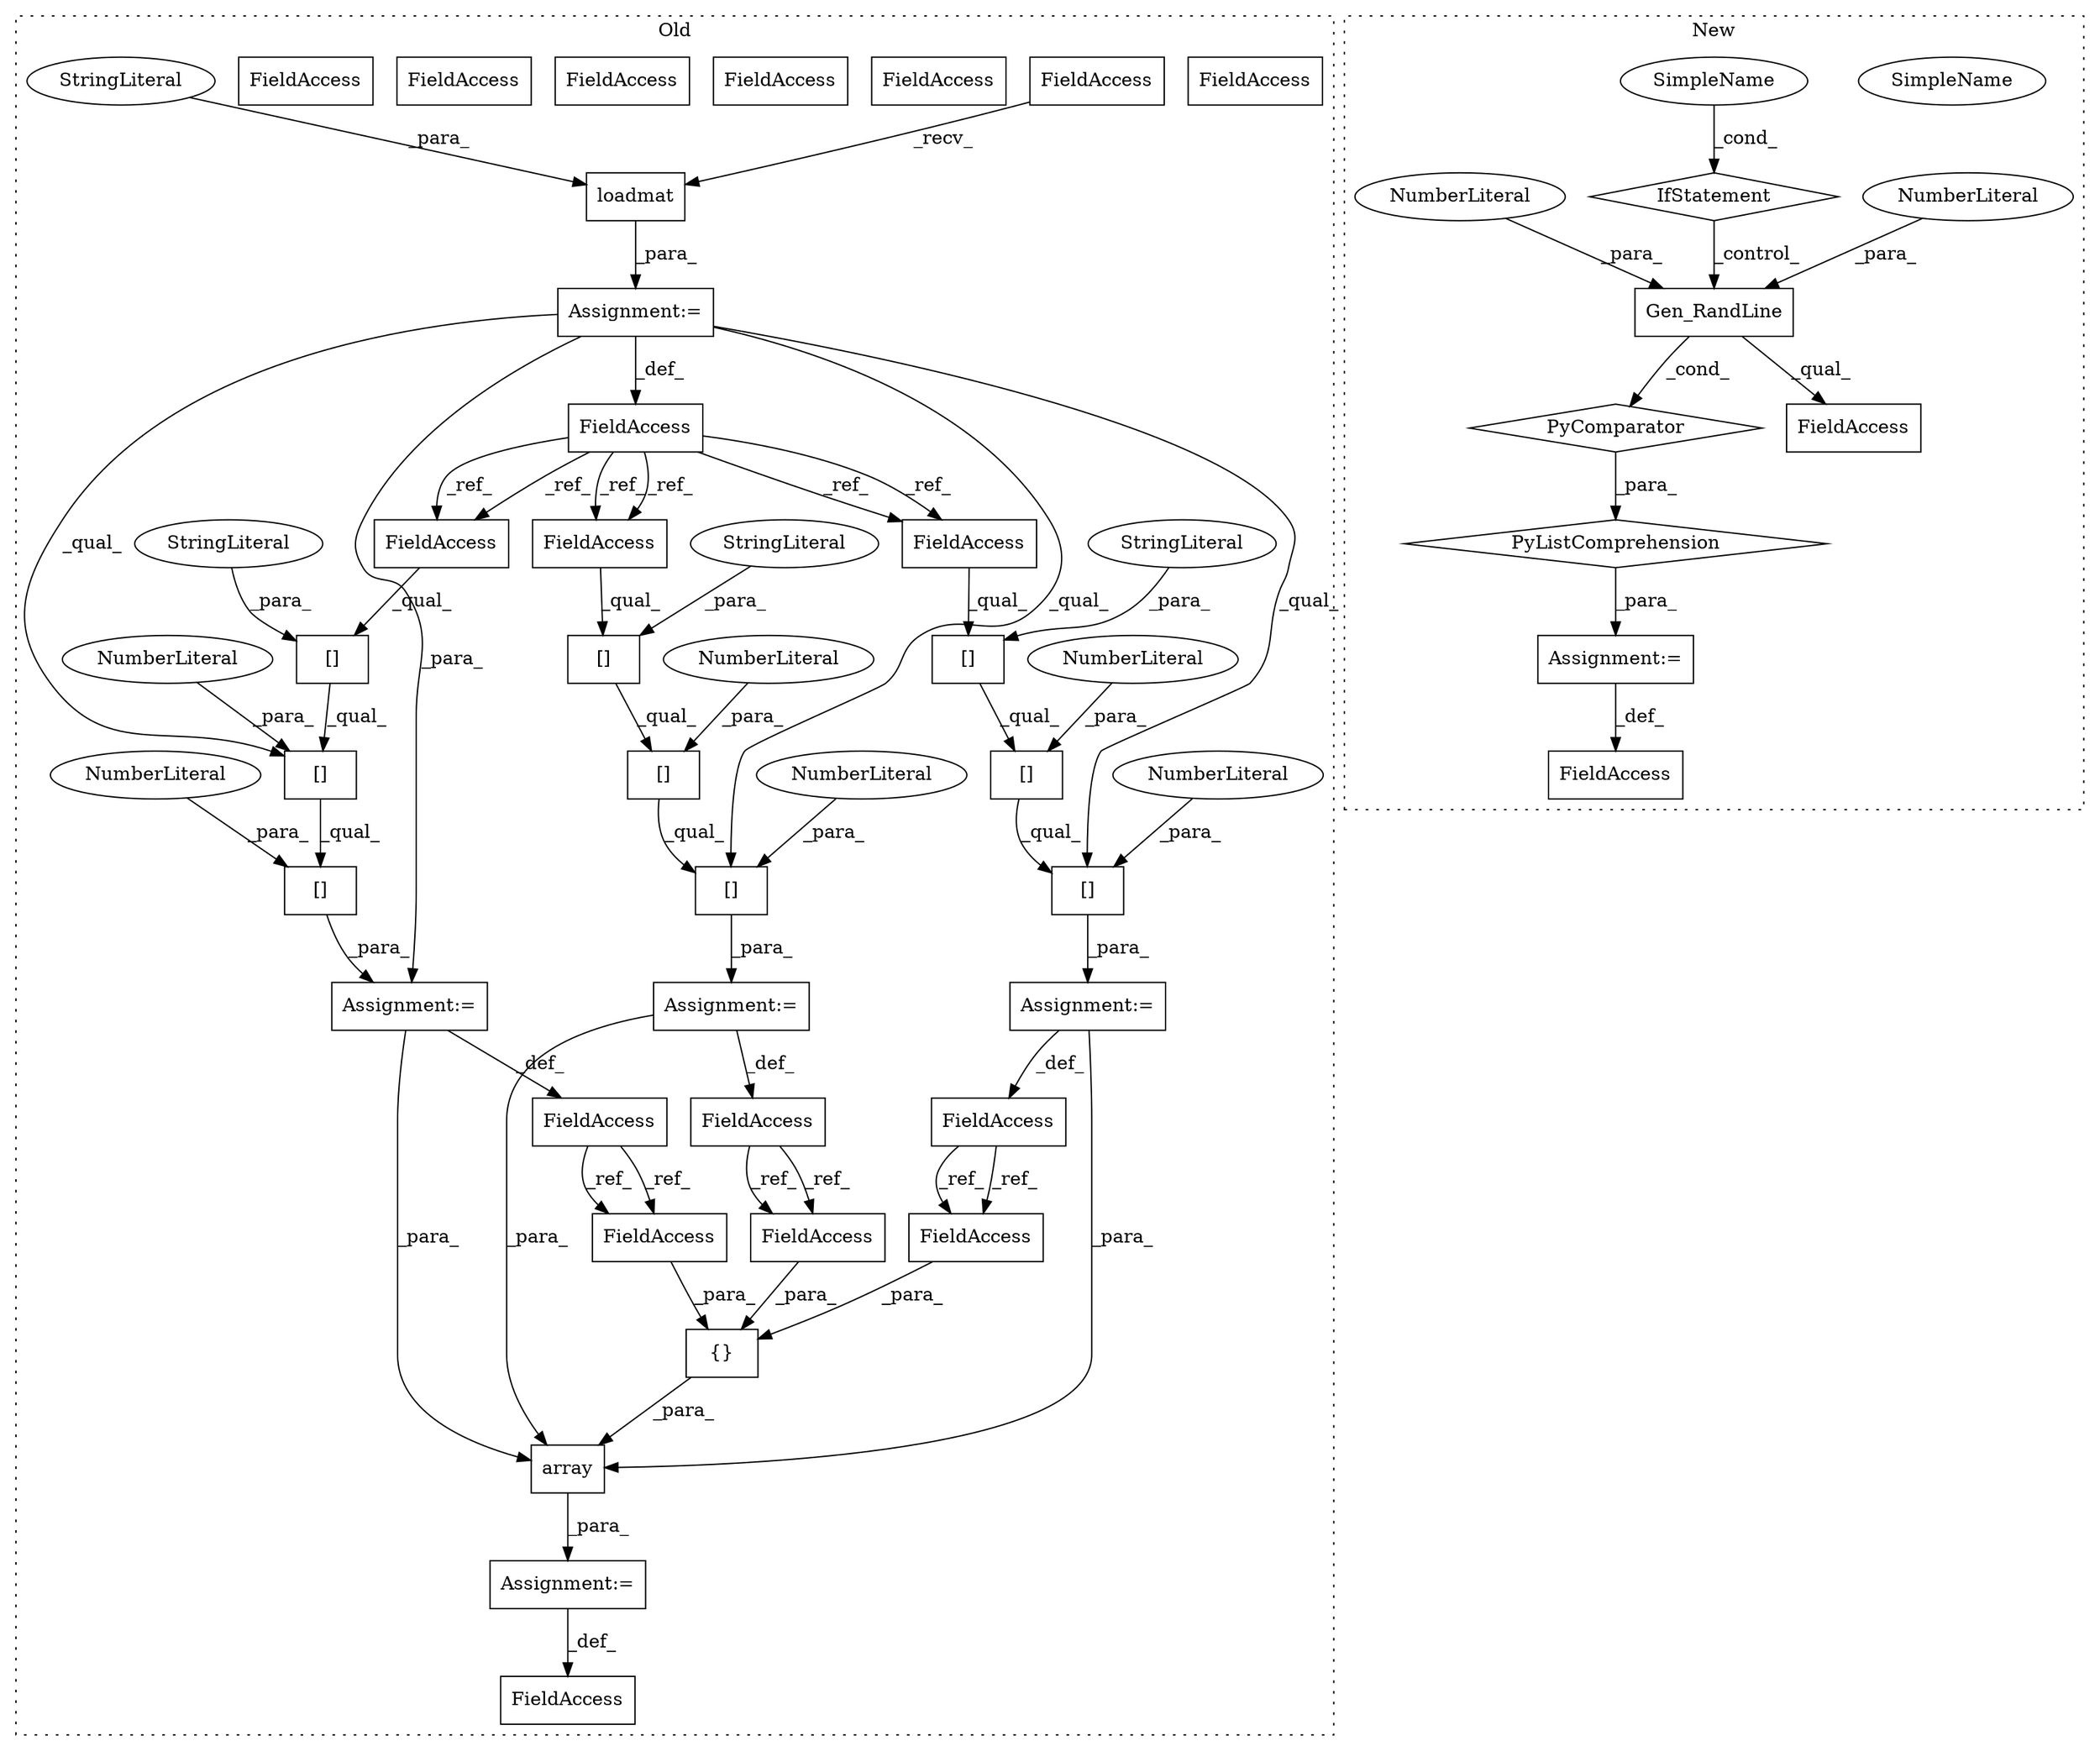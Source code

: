 digraph G {
subgraph cluster0 {
1 [label="loadmat" a="32" s="6693,6734" l="8,1" shape="box"];
4 [label="[]" a="2" s="6827,6844" l="16,1" shape="box"];
5 [label="NumberLiteral" a="34" s="6843" l="1" shape="ellipse"];
6 [label="[]" a="2" s="6827,6841" l="5,1" shape="box"];
7 [label="{}" a="4" s="6880,6912" l="1,1" shape="box"];
8 [label="[]" a="2" s="6827,6847" l="19,1" shape="box"];
9 [label="NumberLiteral" a="34" s="6846" l="1" shape="ellipse"];
10 [label="[]" a="2" s="6751,6771" l="19,1" shape="box"];
11 [label="NumberLiteral" a="34" s="6770" l="1" shape="ellipse"];
12 [label="[]" a="2" s="6789,6806" l="16,1" shape="box"];
13 [label="NumberLiteral" a="34" s="6805" l="1" shape="ellipse"];
14 [label="[]" a="2" s="6789,6809" l="19,1" shape="box"];
15 [label="NumberLiteral" a="34" s="6808" l="1" shape="ellipse"];
16 [label="[]" a="2" s="6789,6803" l="5,1" shape="box"];
20 [label="array" a="32" s="6865,6913" l="6,1" shape="box"];
21 [label="[]" a="2" s="6751,6765" l="5,1" shape="box"];
22 [label="FieldAccess" a="22" s="6854" l="4" shape="box"];
23 [label="[]" a="2" s="6751,6768" l="16,1" shape="box"];
24 [label="NumberLiteral" a="34" s="6767" l="1" shape="ellipse"];
25 [label="FieldAccess" a="22" s="6679" l="4" shape="box"];
28 [label="FieldAccess" a="22" s="6816" l="10" shape="box"];
29 [label="FieldAccess" a="22" s="6751" l="4" shape="box"];
30 [label="FieldAccess" a="22" s="6684" l="5" shape="box"];
32 [label="FieldAccess" a="22" s="6902" l="10" shape="box"];
33 [label="FieldAccess" a="22" s="6827" l="4" shape="box"];
35 [label="FieldAccess" a="22" s="6881" l="9" shape="box"];
36 [label="FieldAccess" a="22" s="6778" l="10" shape="box"];
37 [label="FieldAccess" a="22" s="6741" l="9" shape="box"];
38 [label="FieldAccess" a="22" s="6891" l="10" shape="box"];
39 [label="FieldAccess" a="22" s="6789" l="4" shape="box"];
40 [label="StringLiteral" a="45" s="6756" l="9" shape="ellipse"];
41 [label="Assignment:=" a="7" s="6683" l="1" shape="box"];
43 [label="StringLiteral" a="45" s="6794" l="9" shape="ellipse"];
44 [label="Assignment:=" a="7" s="6858" l="1" shape="box"];
45 [label="StringLiteral" a="45" s="6701" l="33" shape="ellipse"];
46 [label="Assignment:=" a="7" s="6788" l="1" shape="box"];
47 [label="Assignment:=" a="7" s="6826" l="1" shape="box"];
48 [label="Assignment:=" a="7" s="6750" l="1" shape="box"];
49 [label="StringLiteral" a="45" s="6832" l="9" shape="ellipse"];
50 [label="FieldAccess" a="22" s="6891" l="10" shape="box"];
51 [label="FieldAccess" a="22" s="6902" l="10" shape="box"];
52 [label="FieldAccess" a="22" s="6881" l="9" shape="box"];
53 [label="FieldAccess" a="22" s="6827" l="4" shape="box"];
54 [label="FieldAccess" a="22" s="6789" l="4" shape="box"];
55 [label="FieldAccess" a="22" s="6751" l="4" shape="box"];
label = "Old";
style="dotted";
}
subgraph cluster1 {
2 [label="PyListComprehension" a="109" s="7204" l="115" shape="diamond"];
3 [label="PyComparator" a="113" s="7283" l="28" shape="diamond"];
17 [label="Gen_RandLine" a="32" s="7204,7222" l="13,1" shape="box"];
18 [label="NumberLiteral" a="34" s="7221" l="1" shape="ellipse"];
19 [label="NumberLiteral" a="34" s="7217" l="3" shape="ellipse"];
26 [label="SimpleName" a="42" s="7306" l="5" shape="ellipse"];
27 [label="IfStatement" a="25" s="7283" l="28" shape="diamond"];
31 [label="FieldAccess" a="22" s="7188" l="4" shape="box"];
34 [label="FieldAccess" a="22" s="7204" l="21" shape="box"];
42 [label="Assignment:=" a="7" s="7192" l="12" shape="box"];
56 [label="SimpleName" a="42" s="7306" l="5" shape="ellipse"];
label = "New";
style="dotted";
}
1 -> 41 [label="_para_"];
2 -> 42 [label="_para_"];
3 -> 2 [label="_para_"];
4 -> 8 [label="_qual_"];
5 -> 4 [label="_para_"];
6 -> 4 [label="_qual_"];
7 -> 20 [label="_para_"];
8 -> 47 [label="_para_"];
9 -> 8 [label="_para_"];
10 -> 48 [label="_para_"];
11 -> 10 [label="_para_"];
12 -> 14 [label="_qual_"];
13 -> 12 [label="_para_"];
14 -> 46 [label="_para_"];
15 -> 14 [label="_para_"];
16 -> 12 [label="_qual_"];
17 -> 34 [label="_qual_"];
17 -> 3 [label="_cond_"];
18 -> 17 [label="_para_"];
19 -> 17 [label="_para_"];
20 -> 44 [label="_para_"];
21 -> 23 [label="_qual_"];
23 -> 10 [label="_qual_"];
24 -> 23 [label="_para_"];
25 -> 54 [label="_ref_"];
25 -> 53 [label="_ref_"];
25 -> 55 [label="_ref_"];
25 -> 55 [label="_ref_"];
25 -> 53 [label="_ref_"];
25 -> 54 [label="_ref_"];
27 -> 17 [label="_control_"];
28 -> 51 [label="_ref_"];
28 -> 51 [label="_ref_"];
30 -> 1 [label="_recv_"];
36 -> 50 [label="_ref_"];
36 -> 50 [label="_ref_"];
37 -> 52 [label="_ref_"];
37 -> 52 [label="_ref_"];
40 -> 21 [label="_para_"];
41 -> 8 [label="_qual_"];
41 -> 48 [label="_para_"];
41 -> 25 [label="_def_"];
41 -> 14 [label="_qual_"];
41 -> 23 [label="_qual_"];
42 -> 31 [label="_def_"];
43 -> 16 [label="_para_"];
44 -> 22 [label="_def_"];
45 -> 1 [label="_para_"];
46 -> 36 [label="_def_"];
46 -> 20 [label="_para_"];
47 -> 28 [label="_def_"];
47 -> 20 [label="_para_"];
48 -> 20 [label="_para_"];
48 -> 37 [label="_def_"];
49 -> 6 [label="_para_"];
50 -> 7 [label="_para_"];
51 -> 7 [label="_para_"];
52 -> 7 [label="_para_"];
53 -> 6 [label="_qual_"];
54 -> 16 [label="_qual_"];
55 -> 21 [label="_qual_"];
56 -> 27 [label="_cond_"];
}